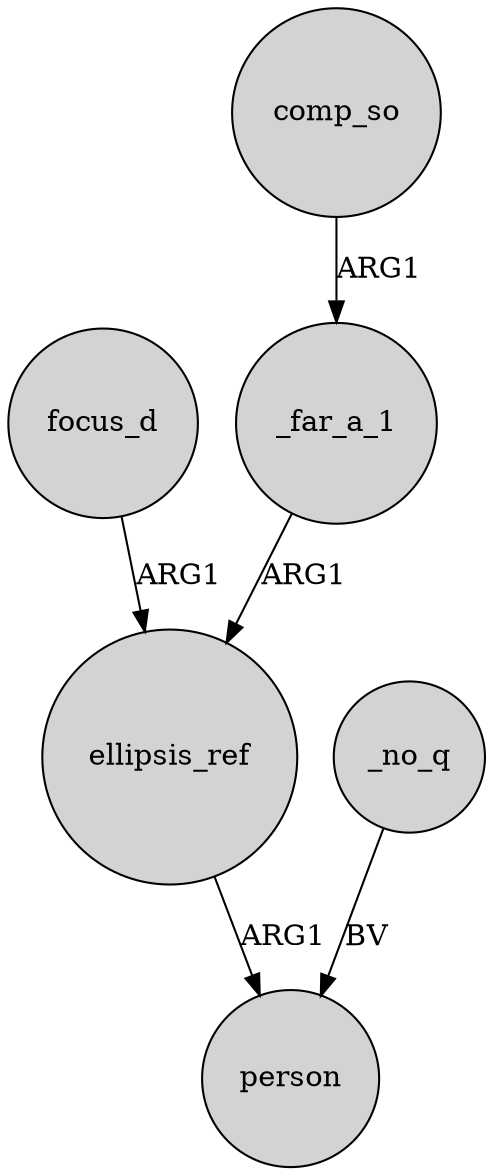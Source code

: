 digraph {
	node [shape=circle style=filled]
	focus_d -> ellipsis_ref [label=ARG1]
	_far_a_1 -> ellipsis_ref [label=ARG1]
	ellipsis_ref -> person [label=ARG1]
	_no_q -> person [label=BV]
	comp_so -> _far_a_1 [label=ARG1]
}
